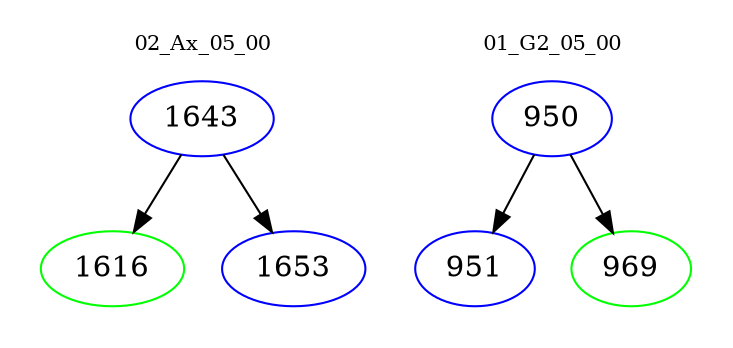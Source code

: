 digraph{
subgraph cluster_0 {
color = white
label = "02_Ax_05_00";
fontsize=10;
T0_1643 [label="1643", color="blue"]
T0_1643 -> T0_1616 [color="black"]
T0_1616 [label="1616", color="green"]
T0_1643 -> T0_1653 [color="black"]
T0_1653 [label="1653", color="blue"]
}
subgraph cluster_1 {
color = white
label = "01_G2_05_00";
fontsize=10;
T1_950 [label="950", color="blue"]
T1_950 -> T1_951 [color="black"]
T1_951 [label="951", color="blue"]
T1_950 -> T1_969 [color="black"]
T1_969 [label="969", color="green"]
}
}
